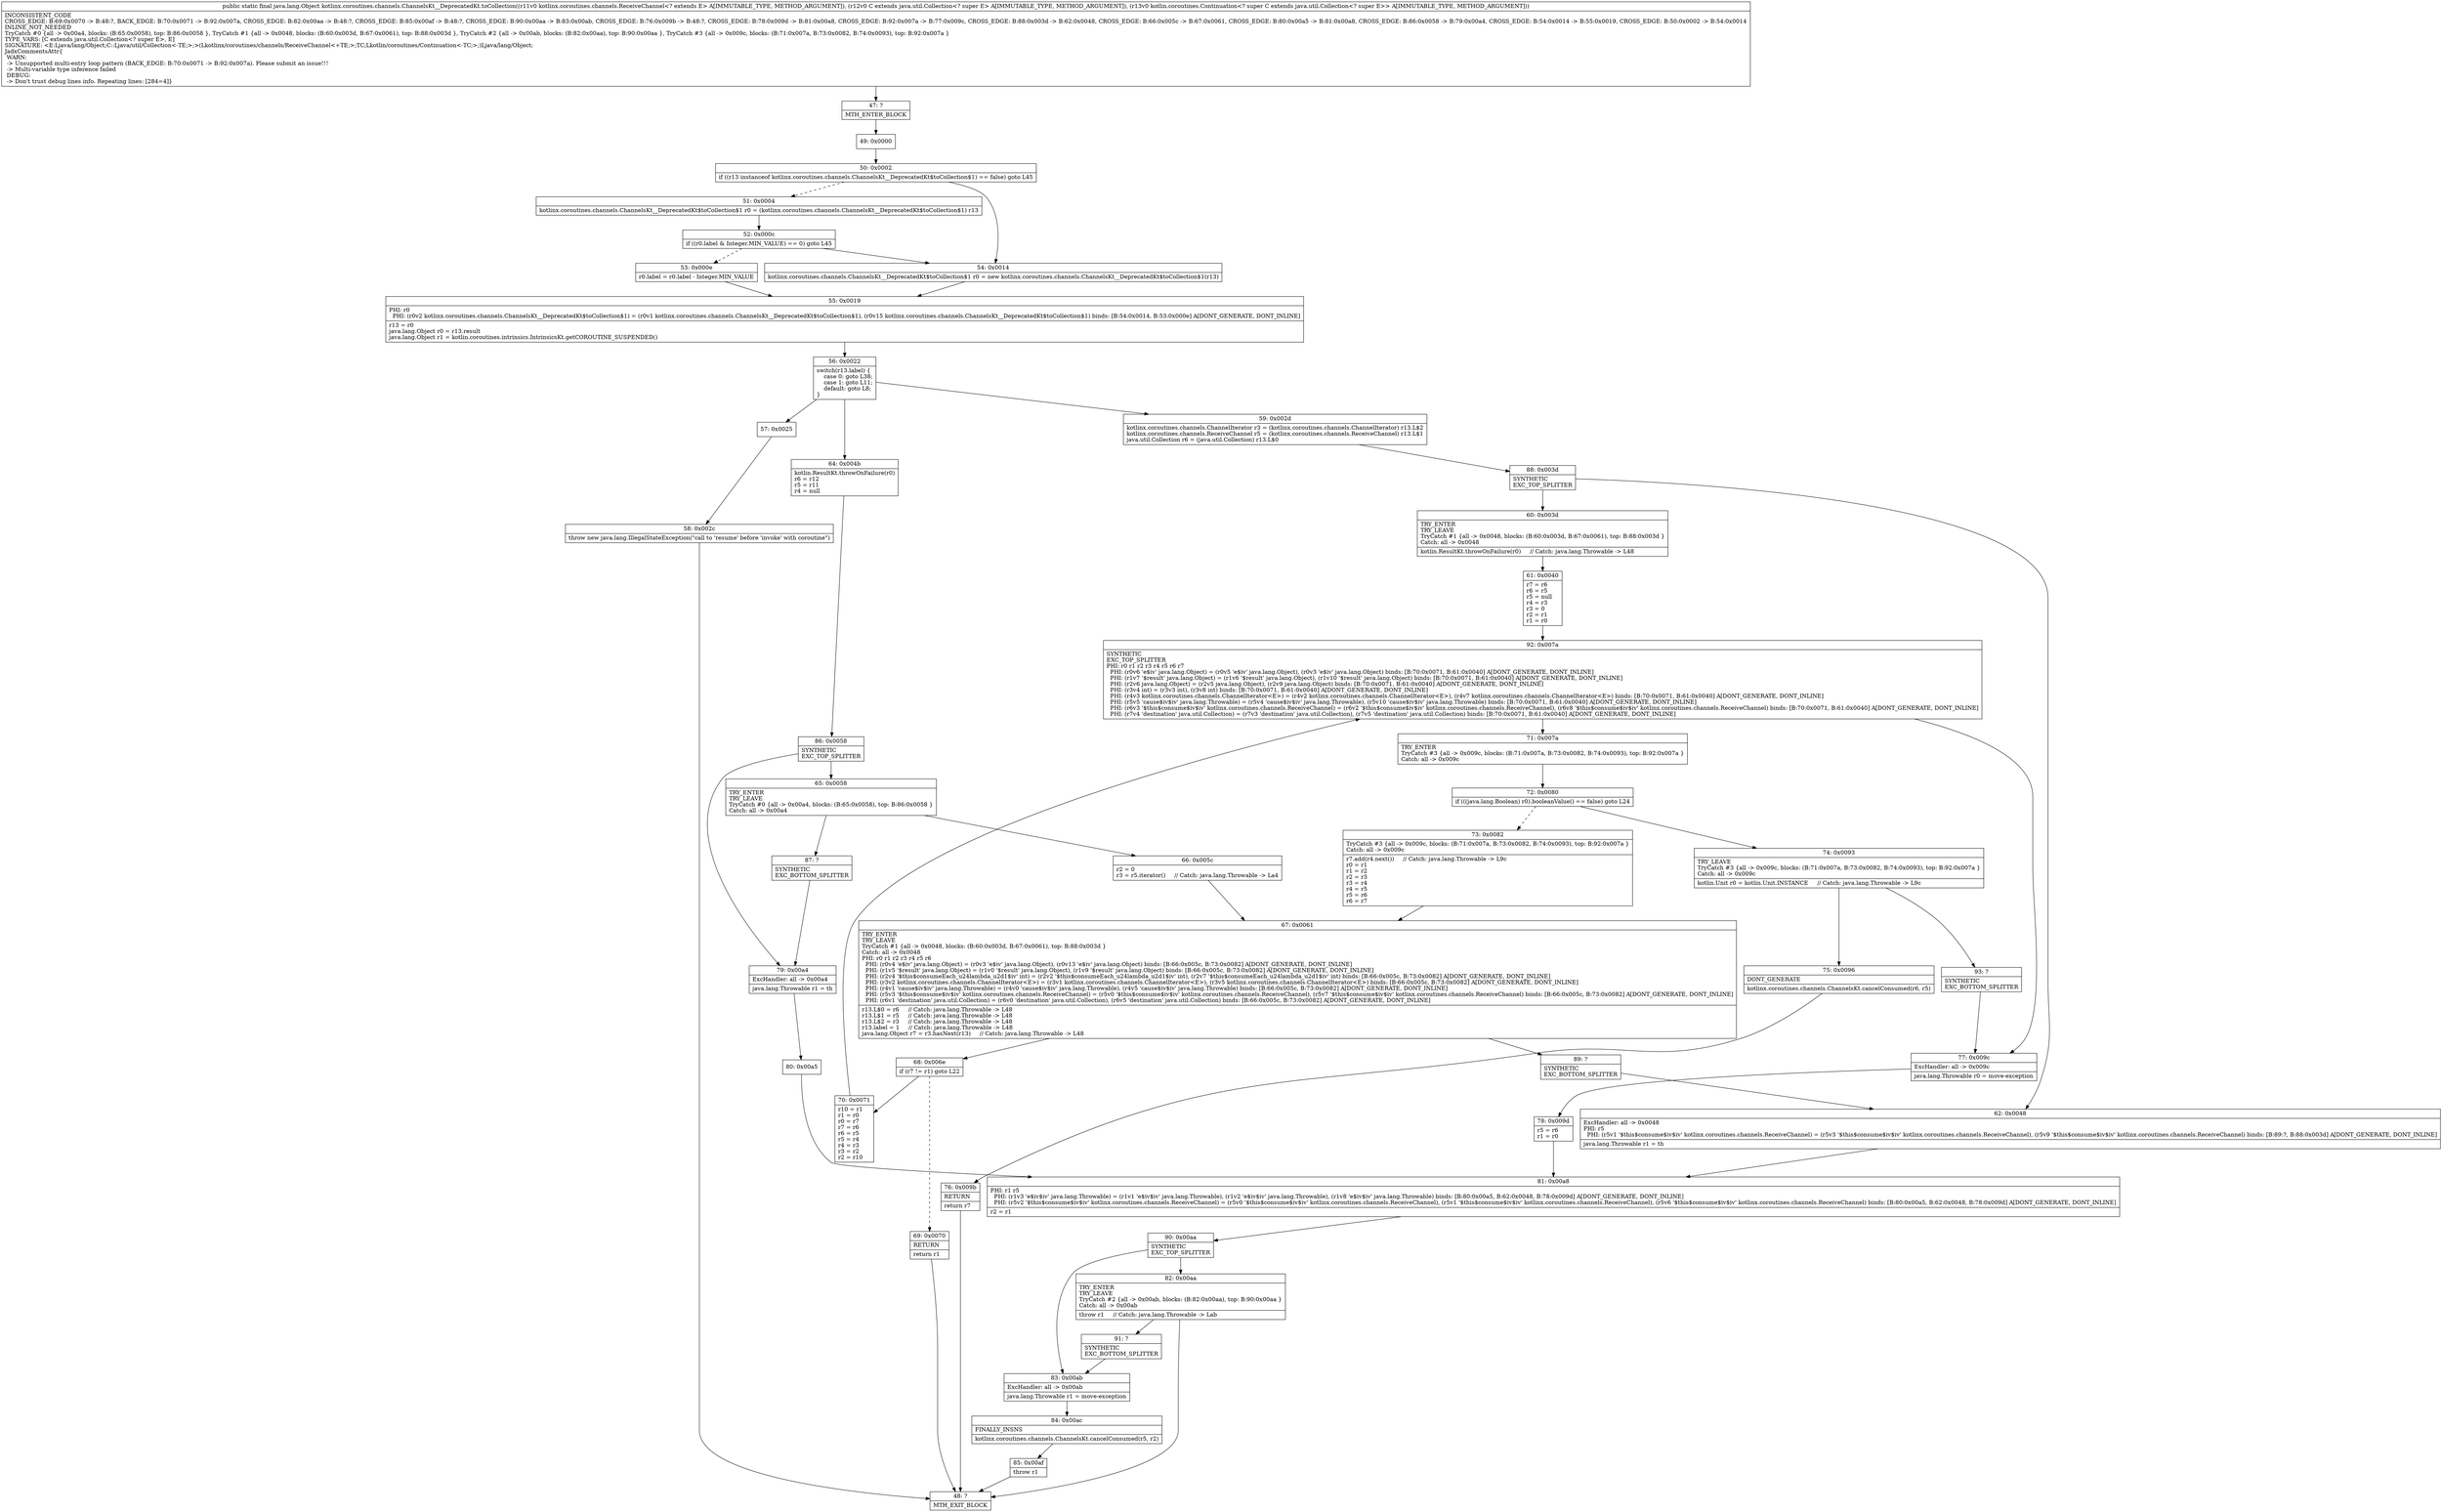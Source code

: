 digraph "CFG forkotlinx.coroutines.channels.ChannelsKt__DeprecatedKt.toCollection(Lkotlinx\/coroutines\/channels\/ReceiveChannel;Ljava\/util\/Collection;Lkotlin\/coroutines\/Continuation;)Ljava\/lang\/Object;" {
Node_47 [shape=record,label="{47\:\ ?|MTH_ENTER_BLOCK\l}"];
Node_49 [shape=record,label="{49\:\ 0x0000}"];
Node_50 [shape=record,label="{50\:\ 0x0002|if ((r13 instanceof kotlinx.coroutines.channels.ChannelsKt__DeprecatedKt$toCollection$1) == false) goto L45\l}"];
Node_51 [shape=record,label="{51\:\ 0x0004|kotlinx.coroutines.channels.ChannelsKt__DeprecatedKt$toCollection$1 r0 = (kotlinx.coroutines.channels.ChannelsKt__DeprecatedKt$toCollection$1) r13\l}"];
Node_52 [shape=record,label="{52\:\ 0x000c|if ((r0.label & Integer.MIN_VALUE) == 0) goto L45\l}"];
Node_53 [shape=record,label="{53\:\ 0x000e|r0.label = r0.label \- Integer.MIN_VALUE\l}"];
Node_55 [shape=record,label="{55\:\ 0x0019|PHI: r0 \l  PHI: (r0v2 kotlinx.coroutines.channels.ChannelsKt__DeprecatedKt$toCollection$1) = (r0v1 kotlinx.coroutines.channels.ChannelsKt__DeprecatedKt$toCollection$1), (r0v15 kotlinx.coroutines.channels.ChannelsKt__DeprecatedKt$toCollection$1) binds: [B:54:0x0014, B:53:0x000e] A[DONT_GENERATE, DONT_INLINE]\l|r13 = r0\ljava.lang.Object r0 = r13.result\ljava.lang.Object r1 = kotlin.coroutines.intrinsics.IntrinsicsKt.getCOROUTINE_SUSPENDED()\l}"];
Node_56 [shape=record,label="{56\:\ 0x0022|switch(r13.label) \{\l    case 0: goto L38;\l    case 1: goto L11;\l    default: goto L8;\l\}\l}"];
Node_57 [shape=record,label="{57\:\ 0x0025}"];
Node_58 [shape=record,label="{58\:\ 0x002c|throw new java.lang.IllegalStateException(\"call to 'resume' before 'invoke' with coroutine\")\l}"];
Node_48 [shape=record,label="{48\:\ ?|MTH_EXIT_BLOCK\l}"];
Node_59 [shape=record,label="{59\:\ 0x002d|kotlinx.coroutines.channels.ChannelIterator r3 = (kotlinx.coroutines.channels.ChannelIterator) r13.L$2\lkotlinx.coroutines.channels.ReceiveChannel r5 = (kotlinx.coroutines.channels.ReceiveChannel) r13.L$1\ljava.util.Collection r6 = (java.util.Collection) r13.L$0\l}"];
Node_88 [shape=record,label="{88\:\ 0x003d|SYNTHETIC\lEXC_TOP_SPLITTER\l}"];
Node_60 [shape=record,label="{60\:\ 0x003d|TRY_ENTER\lTRY_LEAVE\lTryCatch #1 \{all \-\> 0x0048, blocks: (B:60:0x003d, B:67:0x0061), top: B:88:0x003d \}\lCatch: all \-\> 0x0048\l|kotlin.ResultKt.throwOnFailure(r0)     \/\/ Catch: java.lang.Throwable \-\> L48\l}"];
Node_61 [shape=record,label="{61\:\ 0x0040|r7 = r6\lr6 = r5\lr5 = null\lr4 = r3\lr3 = 0\lr2 = r1\lr1 = r0\l}"];
Node_92 [shape=record,label="{92\:\ 0x007a|SYNTHETIC\lEXC_TOP_SPLITTER\lPHI: r0 r1 r2 r3 r4 r5 r6 r7 \l  PHI: (r0v6 'e$iv' java.lang.Object) = (r0v5 'e$iv' java.lang.Object), (r0v3 'e$iv' java.lang.Object) binds: [B:70:0x0071, B:61:0x0040] A[DONT_GENERATE, DONT_INLINE]\l  PHI: (r1v7 '$result' java.lang.Object) = (r1v6 '$result' java.lang.Object), (r1v10 '$result' java.lang.Object) binds: [B:70:0x0071, B:61:0x0040] A[DONT_GENERATE, DONT_INLINE]\l  PHI: (r2v6 java.lang.Object) = (r2v5 java.lang.Object), (r2v9 java.lang.Object) binds: [B:70:0x0071, B:61:0x0040] A[DONT_GENERATE, DONT_INLINE]\l  PHI: (r3v4 int) = (r3v3 int), (r3v8 int) binds: [B:70:0x0071, B:61:0x0040] A[DONT_GENERATE, DONT_INLINE]\l  PHI: (r4v3 kotlinx.coroutines.channels.ChannelIterator\<E\>) = (r4v2 kotlinx.coroutines.channels.ChannelIterator\<E\>), (r4v7 kotlinx.coroutines.channels.ChannelIterator\<E\>) binds: [B:70:0x0071, B:61:0x0040] A[DONT_GENERATE, DONT_INLINE]\l  PHI: (r5v5 'cause$iv$iv' java.lang.Throwable) = (r5v4 'cause$iv$iv' java.lang.Throwable), (r5v10 'cause$iv$iv' java.lang.Throwable) binds: [B:70:0x0071, B:61:0x0040] A[DONT_GENERATE, DONT_INLINE]\l  PHI: (r6v3 '$this$consume$iv$iv' kotlinx.coroutines.channels.ReceiveChannel) = (r6v2 '$this$consume$iv$iv' kotlinx.coroutines.channels.ReceiveChannel), (r6v8 '$this$consume$iv$iv' kotlinx.coroutines.channels.ReceiveChannel) binds: [B:70:0x0071, B:61:0x0040] A[DONT_GENERATE, DONT_INLINE]\l  PHI: (r7v4 'destination' java.util.Collection) = (r7v3 'destination' java.util.Collection), (r7v5 'destination' java.util.Collection) binds: [B:70:0x0071, B:61:0x0040] A[DONT_GENERATE, DONT_INLINE]\l}"];
Node_71 [shape=record,label="{71\:\ 0x007a|TRY_ENTER\lTryCatch #3 \{all \-\> 0x009c, blocks: (B:71:0x007a, B:73:0x0082, B:74:0x0093), top: B:92:0x007a \}\lCatch: all \-\> 0x009c\l}"];
Node_72 [shape=record,label="{72\:\ 0x0080|if (((java.lang.Boolean) r0).booleanValue() == false) goto L24\l}"];
Node_73 [shape=record,label="{73\:\ 0x0082|TryCatch #3 \{all \-\> 0x009c, blocks: (B:71:0x007a, B:73:0x0082, B:74:0x0093), top: B:92:0x007a \}\lCatch: all \-\> 0x009c\l|r7.add(r4.next())     \/\/ Catch: java.lang.Throwable \-\> L9c\lr0 = r1\lr1 = r2\lr2 = r3\lr3 = r4\lr4 = r5\lr5 = r6\lr6 = r7\l}"];
Node_67 [shape=record,label="{67\:\ 0x0061|TRY_ENTER\lTRY_LEAVE\lTryCatch #1 \{all \-\> 0x0048, blocks: (B:60:0x003d, B:67:0x0061), top: B:88:0x003d \}\lCatch: all \-\> 0x0048\lPHI: r0 r1 r2 r3 r4 r5 r6 \l  PHI: (r0v4 'e$iv' java.lang.Object) = (r0v3 'e$iv' java.lang.Object), (r0v13 'e$iv' java.lang.Object) binds: [B:66:0x005c, B:73:0x0082] A[DONT_GENERATE, DONT_INLINE]\l  PHI: (r1v5 '$result' java.lang.Object) = (r1v0 '$result' java.lang.Object), (r1v9 '$result' java.lang.Object) binds: [B:66:0x005c, B:73:0x0082] A[DONT_GENERATE, DONT_INLINE]\l  PHI: (r2v4 '$this$consumeEach_u24lambda_u2d1$iv' int) = (r2v2 '$this$consumeEach_u24lambda_u2d1$iv' int), (r2v7 '$this$consumeEach_u24lambda_u2d1$iv' int) binds: [B:66:0x005c, B:73:0x0082] A[DONT_GENERATE, DONT_INLINE]\l  PHI: (r3v2 kotlinx.coroutines.channels.ChannelIterator\<E\>) = (r3v1 kotlinx.coroutines.channels.ChannelIterator\<E\>), (r3v5 kotlinx.coroutines.channels.ChannelIterator\<E\>) binds: [B:66:0x005c, B:73:0x0082] A[DONT_GENERATE, DONT_INLINE]\l  PHI: (r4v1 'cause$iv$iv' java.lang.Throwable) = (r4v0 'cause$iv$iv' java.lang.Throwable), (r4v5 'cause$iv$iv' java.lang.Throwable) binds: [B:66:0x005c, B:73:0x0082] A[DONT_GENERATE, DONT_INLINE]\l  PHI: (r5v3 '$this$consume$iv$iv' kotlinx.coroutines.channels.ReceiveChannel) = (r5v0 '$this$consume$iv$iv' kotlinx.coroutines.channels.ReceiveChannel), (r5v7 '$this$consume$iv$iv' kotlinx.coroutines.channels.ReceiveChannel) binds: [B:66:0x005c, B:73:0x0082] A[DONT_GENERATE, DONT_INLINE]\l  PHI: (r6v1 'destination' java.util.Collection) = (r6v0 'destination' java.util.Collection), (r6v5 'destination' java.util.Collection) binds: [B:66:0x005c, B:73:0x0082] A[DONT_GENERATE, DONT_INLINE]\l|r13.L$0 = r6     \/\/ Catch: java.lang.Throwable \-\> L48\lr13.L$1 = r5     \/\/ Catch: java.lang.Throwable \-\> L48\lr13.L$2 = r3     \/\/ Catch: java.lang.Throwable \-\> L48\lr13.label = 1     \/\/ Catch: java.lang.Throwable \-\> L48\ljava.lang.Object r7 = r3.hasNext(r13)     \/\/ Catch: java.lang.Throwable \-\> L48\l}"];
Node_68 [shape=record,label="{68\:\ 0x006e|if (r7 != r1) goto L22\l}"];
Node_69 [shape=record,label="{69\:\ 0x0070|RETURN\l|return r1\l}"];
Node_70 [shape=record,label="{70\:\ 0x0071|r10 = r1\lr1 = r0\lr0 = r7\lr7 = r6\lr6 = r5\lr5 = r4\lr4 = r3\lr3 = r2\lr2 = r10\l}"];
Node_89 [shape=record,label="{89\:\ ?|SYNTHETIC\lEXC_BOTTOM_SPLITTER\l}"];
Node_74 [shape=record,label="{74\:\ 0x0093|TRY_LEAVE\lTryCatch #3 \{all \-\> 0x009c, blocks: (B:71:0x007a, B:73:0x0082, B:74:0x0093), top: B:92:0x007a \}\lCatch: all \-\> 0x009c\l|kotlin.Unit r0 = kotlin.Unit.INSTANCE     \/\/ Catch: java.lang.Throwable \-\> L9c\l}"];
Node_75 [shape=record,label="{75\:\ 0x0096|DONT_GENERATE\l|kotlinx.coroutines.channels.ChannelsKt.cancelConsumed(r6, r5)\l}"];
Node_76 [shape=record,label="{76\:\ 0x009b|RETURN\l|return r7\l}"];
Node_93 [shape=record,label="{93\:\ ?|SYNTHETIC\lEXC_BOTTOM_SPLITTER\l}"];
Node_77 [shape=record,label="{77\:\ 0x009c|ExcHandler: all \-\> 0x009c\l|java.lang.Throwable r0 = move\-exception\l}"];
Node_78 [shape=record,label="{78\:\ 0x009d|r5 = r6\lr1 = r0\l}"];
Node_81 [shape=record,label="{81\:\ 0x00a8|PHI: r1 r5 \l  PHI: (r1v3 'e$iv$iv' java.lang.Throwable) = (r1v1 'e$iv$iv' java.lang.Throwable), (r1v2 'e$iv$iv' java.lang.Throwable), (r1v8 'e$iv$iv' java.lang.Throwable) binds: [B:80:0x00a5, B:62:0x0048, B:78:0x009d] A[DONT_GENERATE, DONT_INLINE]\l  PHI: (r5v2 '$this$consume$iv$iv' kotlinx.coroutines.channels.ReceiveChannel) = (r5v0 '$this$consume$iv$iv' kotlinx.coroutines.channels.ReceiveChannel), (r5v1 '$this$consume$iv$iv' kotlinx.coroutines.channels.ReceiveChannel), (r5v6 '$this$consume$iv$iv' kotlinx.coroutines.channels.ReceiveChannel) binds: [B:80:0x00a5, B:62:0x0048, B:78:0x009d] A[DONT_GENERATE, DONT_INLINE]\l|r2 = r1\l}"];
Node_90 [shape=record,label="{90\:\ 0x00aa|SYNTHETIC\lEXC_TOP_SPLITTER\l}"];
Node_82 [shape=record,label="{82\:\ 0x00aa|TRY_ENTER\lTRY_LEAVE\lTryCatch #2 \{all \-\> 0x00ab, blocks: (B:82:0x00aa), top: B:90:0x00aa \}\lCatch: all \-\> 0x00ab\l|throw r1     \/\/ Catch: java.lang.Throwable \-\> Lab\l}"];
Node_91 [shape=record,label="{91\:\ ?|SYNTHETIC\lEXC_BOTTOM_SPLITTER\l}"];
Node_83 [shape=record,label="{83\:\ 0x00ab|ExcHandler: all \-\> 0x00ab\l|java.lang.Throwable r1 = move\-exception\l}"];
Node_84 [shape=record,label="{84\:\ 0x00ac|FINALLY_INSNS\l|kotlinx.coroutines.channels.ChannelsKt.cancelConsumed(r5, r2)\l}"];
Node_85 [shape=record,label="{85\:\ 0x00af|throw r1\l}"];
Node_62 [shape=record,label="{62\:\ 0x0048|ExcHandler: all \-\> 0x0048\lPHI: r5 \l  PHI: (r5v1 '$this$consume$iv$iv' kotlinx.coroutines.channels.ReceiveChannel) = (r5v3 '$this$consume$iv$iv' kotlinx.coroutines.channels.ReceiveChannel), (r5v9 '$this$consume$iv$iv' kotlinx.coroutines.channels.ReceiveChannel) binds: [B:89:?, B:88:0x003d] A[DONT_GENERATE, DONT_INLINE]\l|java.lang.Throwable r1 = th\l}"];
Node_64 [shape=record,label="{64\:\ 0x004b|kotlin.ResultKt.throwOnFailure(r0)\lr6 = r12\lr5 = r11\lr4 = null\l}"];
Node_86 [shape=record,label="{86\:\ 0x0058|SYNTHETIC\lEXC_TOP_SPLITTER\l}"];
Node_65 [shape=record,label="{65\:\ 0x0058|TRY_ENTER\lTRY_LEAVE\lTryCatch #0 \{all \-\> 0x00a4, blocks: (B:65:0x0058), top: B:86:0x0058 \}\lCatch: all \-\> 0x00a4\l}"];
Node_66 [shape=record,label="{66\:\ 0x005c|r2 = 0\lr3 = r5.iterator()     \/\/ Catch: java.lang.Throwable \-\> La4\l}"];
Node_87 [shape=record,label="{87\:\ ?|SYNTHETIC\lEXC_BOTTOM_SPLITTER\l}"];
Node_79 [shape=record,label="{79\:\ 0x00a4|ExcHandler: all \-\> 0x00a4\l|java.lang.Throwable r1 = th\l}"];
Node_80 [shape=record,label="{80\:\ 0x00a5}"];
Node_54 [shape=record,label="{54\:\ 0x0014|kotlinx.coroutines.channels.ChannelsKt__DeprecatedKt$toCollection$1 r0 = new kotlinx.coroutines.channels.ChannelsKt__DeprecatedKt$toCollection$1(r13)\l}"];
MethodNode[shape=record,label="{public static final java.lang.Object kotlinx.coroutines.channels.ChannelsKt__DeprecatedKt.toCollection((r11v0 kotlinx.coroutines.channels.ReceiveChannel\<? extends E\> A[IMMUTABLE_TYPE, METHOD_ARGUMENT]), (r12v0 C extends java.util.Collection\<? super E\> A[IMMUTABLE_TYPE, METHOD_ARGUMENT]), (r13v0 kotlin.coroutines.Continuation\<? super C extends java.util.Collection\<? super E\>\> A[IMMUTABLE_TYPE, METHOD_ARGUMENT]))  | INCONSISTENT_CODE\lCROSS_EDGE: B:69:0x0070 \-\> B:48:?, BACK_EDGE: B:70:0x0071 \-\> B:92:0x007a, CROSS_EDGE: B:82:0x00aa \-\> B:48:?, CROSS_EDGE: B:85:0x00af \-\> B:48:?, CROSS_EDGE: B:90:0x00aa \-\> B:83:0x00ab, CROSS_EDGE: B:76:0x009b \-\> B:48:?, CROSS_EDGE: B:78:0x009d \-\> B:81:0x00a8, CROSS_EDGE: B:92:0x007a \-\> B:77:0x009c, CROSS_EDGE: B:88:0x003d \-\> B:62:0x0048, CROSS_EDGE: B:66:0x005c \-\> B:67:0x0061, CROSS_EDGE: B:80:0x00a5 \-\> B:81:0x00a8, CROSS_EDGE: B:86:0x0058 \-\> B:79:0x00a4, CROSS_EDGE: B:54:0x0014 \-\> B:55:0x0019, CROSS_EDGE: B:50:0x0002 \-\> B:54:0x0014\lINLINE_NOT_NEEDED\lTryCatch #0 \{all \-\> 0x00a4, blocks: (B:65:0x0058), top: B:86:0x0058 \}, TryCatch #1 \{all \-\> 0x0048, blocks: (B:60:0x003d, B:67:0x0061), top: B:88:0x003d \}, TryCatch #2 \{all \-\> 0x00ab, blocks: (B:82:0x00aa), top: B:90:0x00aa \}, TryCatch #3 \{all \-\> 0x009c, blocks: (B:71:0x007a, B:73:0x0082, B:74:0x0093), top: B:92:0x007a \}\lTYPE_VARS: [C extends java.util.Collection\<? super E\>, E]\lSIGNATURE: \<E:Ljava\/lang\/Object;C::Ljava\/util\/Collection\<\-TE;\>;\>(Lkotlinx\/coroutines\/channels\/ReceiveChannel\<+TE;\>;TC;Lkotlin\/coroutines\/Continuation\<\-TC;\>;)Ljava\/lang\/Object;\lJadxCommentsAttr\{\l WARN: \l \-\> Unsupported multi\-entry loop pattern (BACK_EDGE: B:70:0x0071 \-\> B:92:0x007a). Please submit an issue!!!\l \-\> Multi\-variable type inference failed\l DEBUG: \l \-\> Don't trust debug lines info. Repeating lines: [284=4]\}\l}"];
MethodNode -> Node_47;Node_47 -> Node_49;
Node_49 -> Node_50;
Node_50 -> Node_51[style=dashed];
Node_50 -> Node_54;
Node_51 -> Node_52;
Node_52 -> Node_53[style=dashed];
Node_52 -> Node_54;
Node_53 -> Node_55;
Node_55 -> Node_56;
Node_56 -> Node_57;
Node_56 -> Node_59;
Node_56 -> Node_64;
Node_57 -> Node_58;
Node_58 -> Node_48;
Node_59 -> Node_88;
Node_88 -> Node_60;
Node_88 -> Node_62;
Node_60 -> Node_61;
Node_61 -> Node_92;
Node_92 -> Node_71;
Node_92 -> Node_77;
Node_71 -> Node_72;
Node_72 -> Node_73[style=dashed];
Node_72 -> Node_74;
Node_73 -> Node_67;
Node_67 -> Node_68;
Node_67 -> Node_89;
Node_68 -> Node_69[style=dashed];
Node_68 -> Node_70;
Node_69 -> Node_48;
Node_70 -> Node_92;
Node_89 -> Node_62;
Node_74 -> Node_75;
Node_74 -> Node_93;
Node_75 -> Node_76;
Node_76 -> Node_48;
Node_93 -> Node_77;
Node_77 -> Node_78;
Node_78 -> Node_81;
Node_81 -> Node_90;
Node_90 -> Node_82;
Node_90 -> Node_83;
Node_82 -> Node_48;
Node_82 -> Node_91;
Node_91 -> Node_83;
Node_83 -> Node_84;
Node_84 -> Node_85;
Node_85 -> Node_48;
Node_62 -> Node_81;
Node_64 -> Node_86;
Node_86 -> Node_65;
Node_86 -> Node_79;
Node_65 -> Node_66;
Node_65 -> Node_87;
Node_66 -> Node_67;
Node_87 -> Node_79;
Node_79 -> Node_80;
Node_80 -> Node_81;
Node_54 -> Node_55;
}

